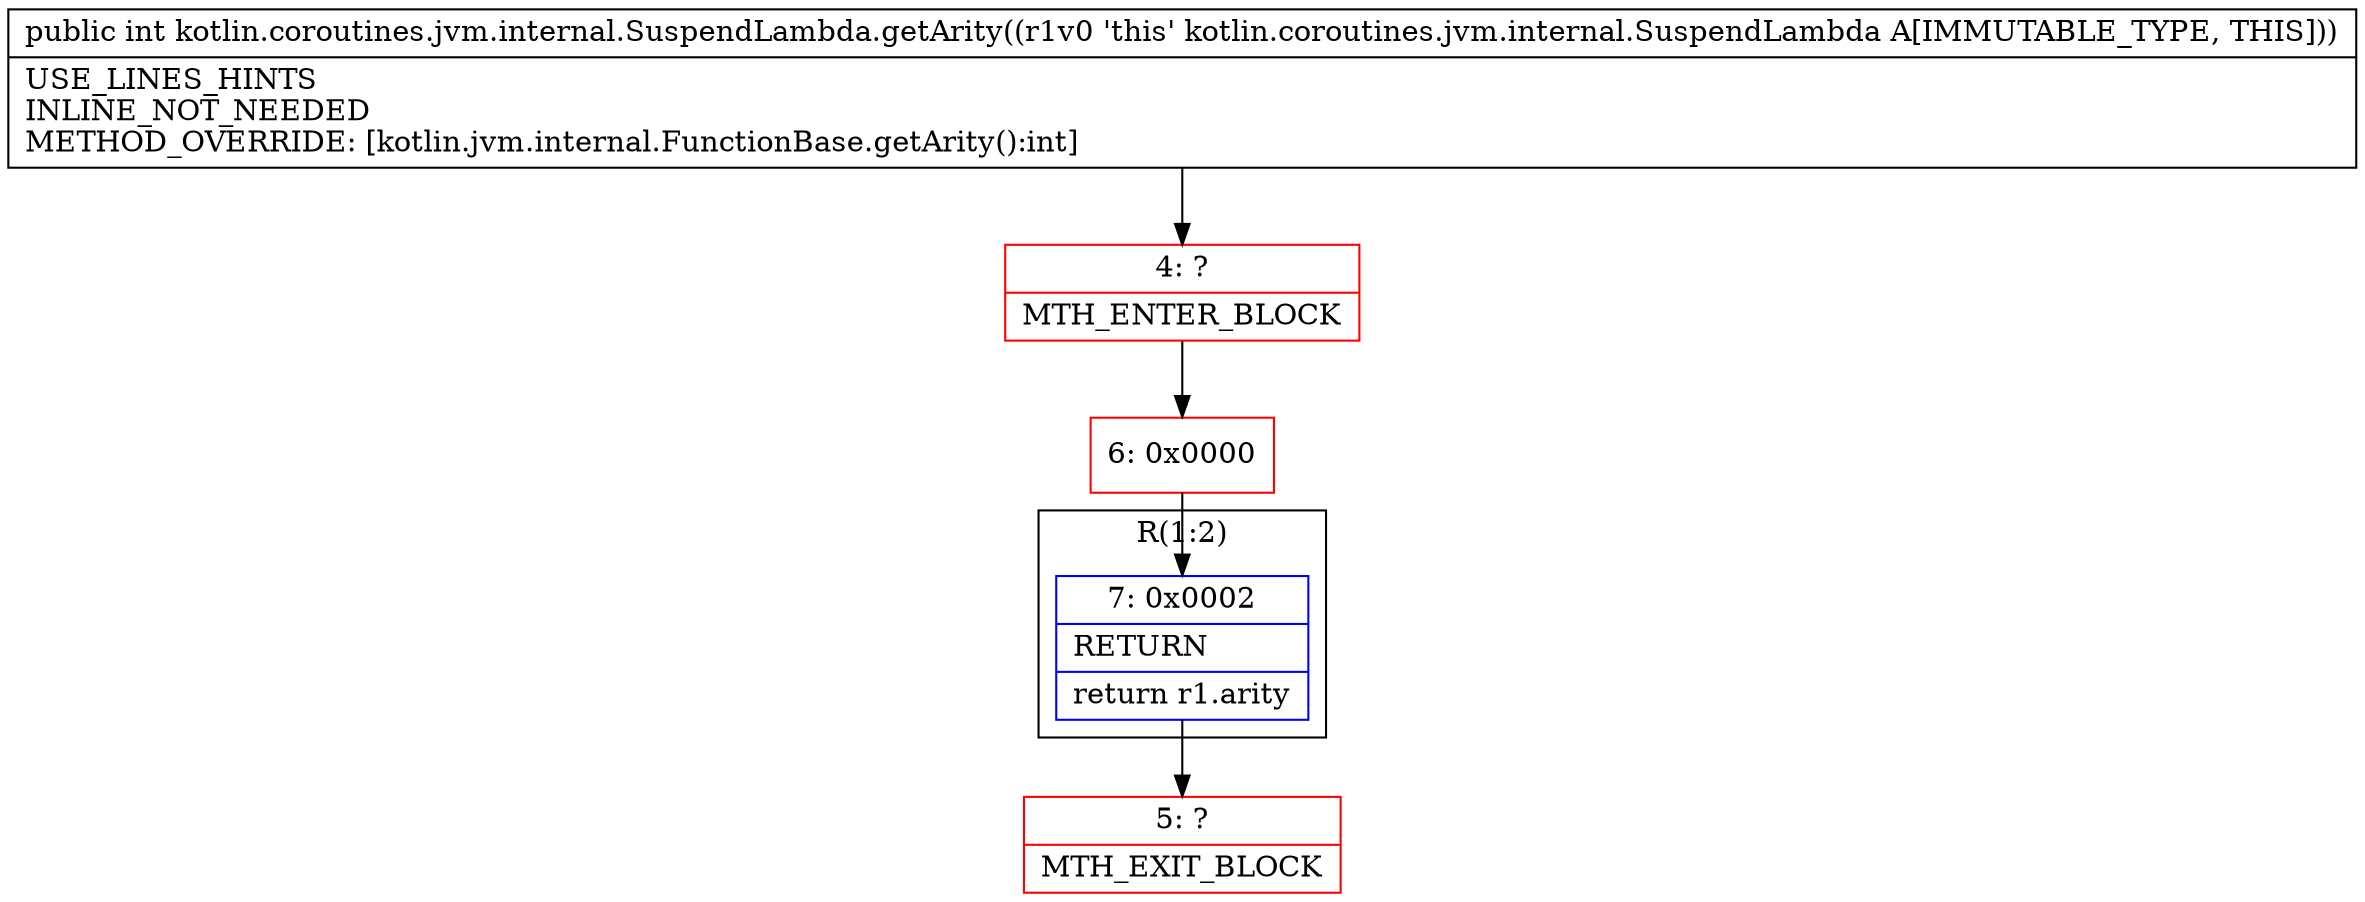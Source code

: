 digraph "CFG forkotlin.coroutines.jvm.internal.SuspendLambda.getArity()I" {
subgraph cluster_Region_624956108 {
label = "R(1:2)";
node [shape=record,color=blue];
Node_7 [shape=record,label="{7\:\ 0x0002|RETURN\l|return r1.arity\l}"];
}
Node_4 [shape=record,color=red,label="{4\:\ ?|MTH_ENTER_BLOCK\l}"];
Node_6 [shape=record,color=red,label="{6\:\ 0x0000}"];
Node_5 [shape=record,color=red,label="{5\:\ ?|MTH_EXIT_BLOCK\l}"];
MethodNode[shape=record,label="{public int kotlin.coroutines.jvm.internal.SuspendLambda.getArity((r1v0 'this' kotlin.coroutines.jvm.internal.SuspendLambda A[IMMUTABLE_TYPE, THIS]))  | USE_LINES_HINTS\lINLINE_NOT_NEEDED\lMETHOD_OVERRIDE: [kotlin.jvm.internal.FunctionBase.getArity():int]\l}"];
MethodNode -> Node_4;Node_7 -> Node_5;
Node_4 -> Node_6;
Node_6 -> Node_7;
}

